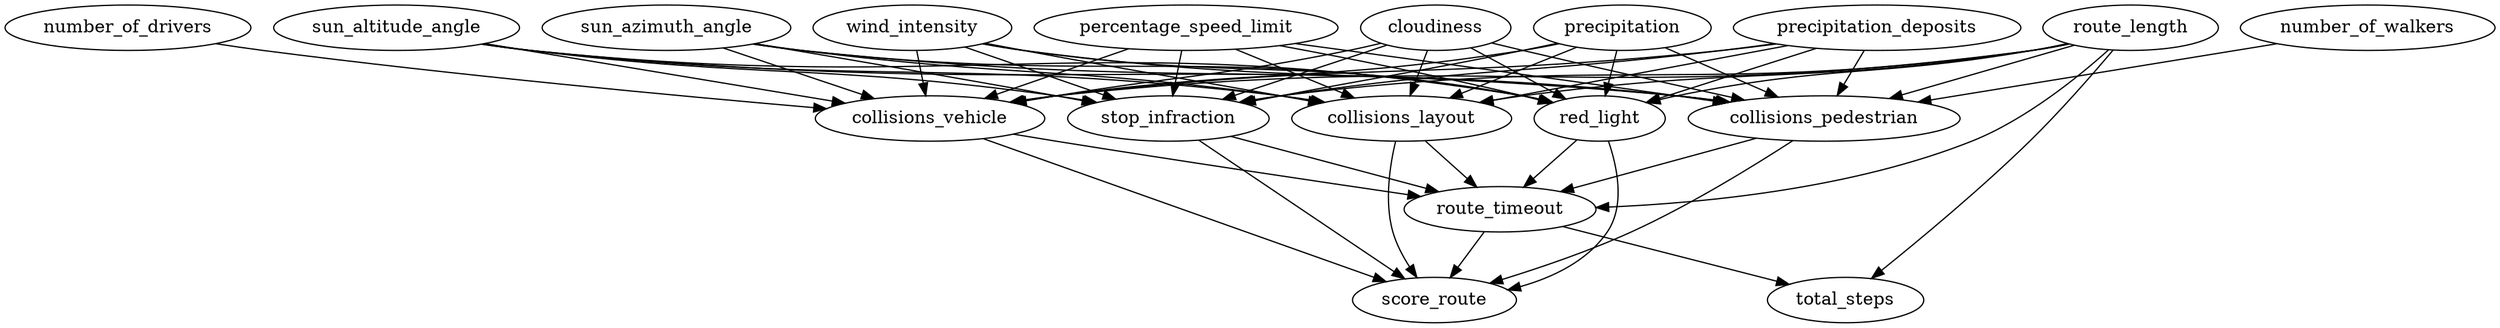 digraph simple {
  /* INPUTS */
  cloudiness [type="input", datatype=float];
  number_of_drivers [type="input", datatype=int];
  number_of_walkers [type="input", datatype=int];
  precipitation [type="input", datatype=float];
  precipitation_deposits [type="input", datatype=float];
  sun_altitude_angle [type="input", datatype=float];
  sun_azimuth_angle [type="input", datatype=float];
  wind_intensity [type="input", datatype=float];
  percentage_speed_limit [type="input", datatype=float];

  /* OUTPUTS */
  collisions_layout [type="output", datatype=int];
  collisions_pedestrian [type="output", datatype=int];
  collisions_vehicle [type="output", datatype=int];
  red_light [type="output", datatype=int];
  route_length [type="output", datatype=float];
  route_timeout [type="output", datatype=float];
  score_route [type="output", datatype=score_route];
  stop_infraction [type="output", datatype=int];
  total_steps [type="output", datatype=int];

  cloudiness -> collisions_layout;
  cloudiness -> collisions_pedestrian;
  cloudiness -> collisions_vehicle;
  cloudiness -> red_light;
  cloudiness -> stop_infraction;

  collisions_layout -> route_timeout;
  collisions_layout -> score_route;

  collisions_pedestrian -> route_timeout;
  collisions_pedestrian -> score_route;

  collisions_vehicle -> route_timeout;
  collisions_vehicle -> score_route;

  number_of_drivers -> collisions_vehicle;
  number_of_walkers -> collisions_pedestrian;

  percentage_speed_limit -> collisions_layout;
  percentage_speed_limit -> collisions_pedestrian;
  percentage_speed_limit -> collisions_vehicle;
  percentage_speed_limit -> red_light;
  percentage_speed_limit -> stop_infraction;

  precipitation -> collisions_layout;
  precipitation -> collisions_pedestrian;
  precipitation -> collisions_vehicle;
  precipitation -> red_light;
  precipitation -> stop_infraction;

  precipitation_deposits -> collisions_layout;
  precipitation_deposits -> collisions_pedestrian;
  precipitation_deposits -> collisions_vehicle;
  precipitation_deposits -> red_light;
  precipitation_deposits -> stop_infraction;

  red_light -> route_timeout;
  red_light -> score_route;

  route_length -> collisions_layout;
  route_length -> collisions_pedestrian;
  route_length -> collisions_vehicle;
  route_length -> red_light;
  route_length -> route_timeout;
  route_length -> stop_infraction;
  route_length -> total_steps;

  route_timeout -> score_route;
  route_timeout -> total_steps;

  stop_infraction -> route_timeout;
  stop_infraction -> score_route;

  sun_altitude_angle -> collisions_layout;
  sun_altitude_angle -> collisions_pedestrian;
  sun_altitude_angle -> collisions_vehicle;
  sun_altitude_angle -> red_light;
  sun_altitude_angle -> stop_infraction;

  sun_azimuth_angle -> collisions_layout;
  sun_azimuth_angle -> collisions_pedestrian;
  sun_azimuth_angle -> collisions_vehicle;
  sun_azimuth_angle -> red_light;
  sun_azimuth_angle -> stop_infraction;

  wind_intensity -> collisions_layout;
  wind_intensity -> collisions_pedestrian;
  wind_intensity -> collisions_vehicle;
  wind_intensity -> red_light;
  wind_intensity -> stop_infraction;}
